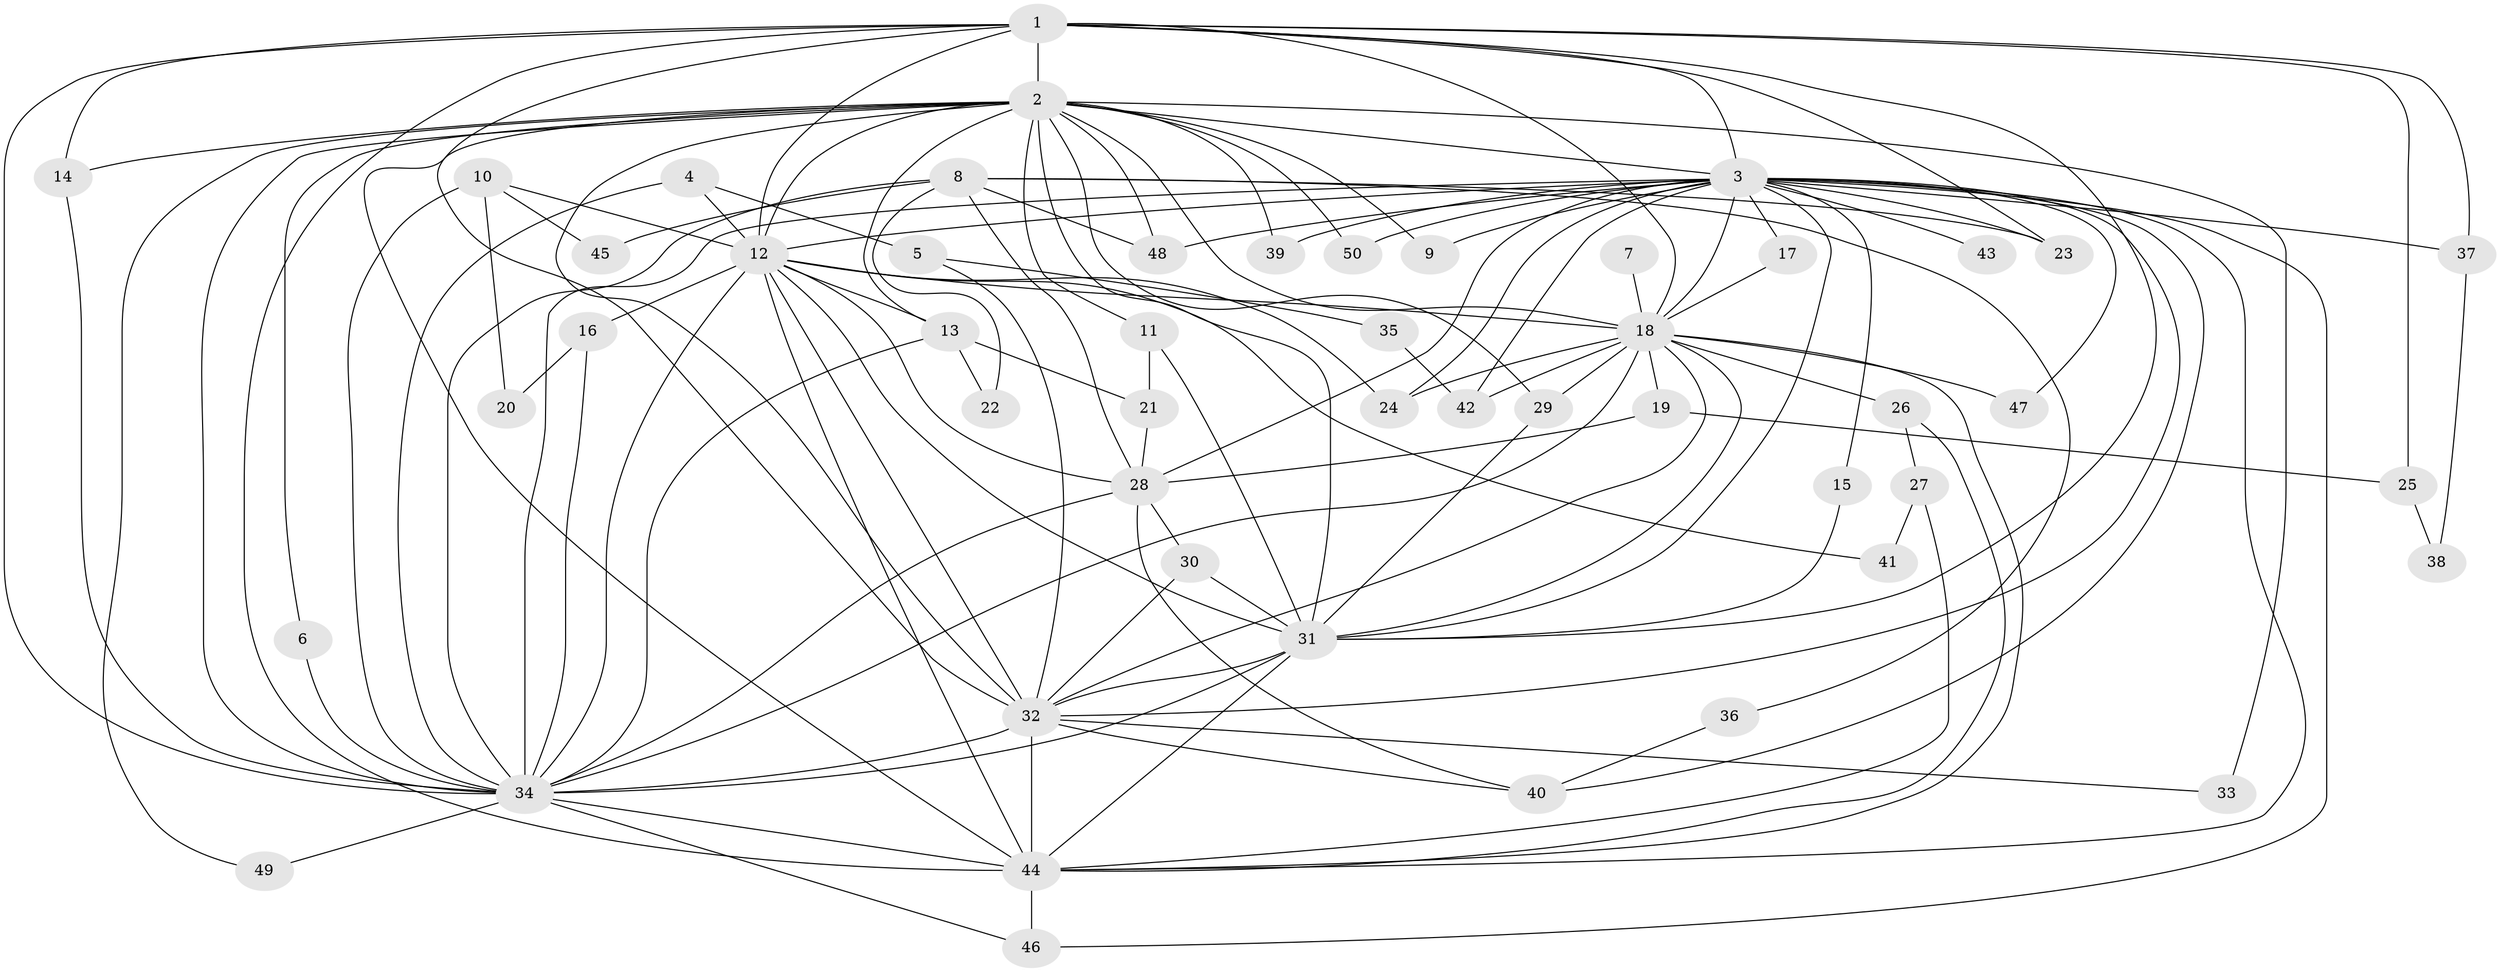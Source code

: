 // original degree distribution, {19: 0.014084507042253521, 22: 0.014084507042253521, 13: 0.028169014084507043, 27: 0.014084507042253521, 15: 0.04225352112676056, 21: 0.014084507042253521, 14: 0.014084507042253521, 3: 0.2676056338028169, 2: 0.5070422535211268, 8: 0.014084507042253521, 4: 0.056338028169014086, 7: 0.014084507042253521}
// Generated by graph-tools (version 1.1) at 2025/36/03/04/25 23:36:15]
// undirected, 50 vertices, 127 edges
graph export_dot {
  node [color=gray90,style=filled];
  1;
  2;
  3;
  4;
  5;
  6;
  7;
  8;
  9;
  10;
  11;
  12;
  13;
  14;
  15;
  16;
  17;
  18;
  19;
  20;
  21;
  22;
  23;
  24;
  25;
  26;
  27;
  28;
  29;
  30;
  31;
  32;
  33;
  34;
  35;
  36;
  37;
  38;
  39;
  40;
  41;
  42;
  43;
  44;
  45;
  46;
  47;
  48;
  49;
  50;
  1 -- 2 [weight=2.0];
  1 -- 3 [weight=1.0];
  1 -- 12 [weight=1.0];
  1 -- 14 [weight=1.0];
  1 -- 18 [weight=1.0];
  1 -- 23 [weight=1.0];
  1 -- 25 [weight=1.0];
  1 -- 31 [weight=1.0];
  1 -- 32 [weight=1.0];
  1 -- 34 [weight=1.0];
  1 -- 37 [weight=1.0];
  1 -- 44 [weight=1.0];
  2 -- 3 [weight=2.0];
  2 -- 6 [weight=1.0];
  2 -- 9 [weight=1.0];
  2 -- 11 [weight=1.0];
  2 -- 12 [weight=2.0];
  2 -- 13 [weight=1.0];
  2 -- 14 [weight=1.0];
  2 -- 18 [weight=2.0];
  2 -- 29 [weight=1.0];
  2 -- 31 [weight=2.0];
  2 -- 32 [weight=2.0];
  2 -- 33 [weight=1.0];
  2 -- 34 [weight=2.0];
  2 -- 39 [weight=1.0];
  2 -- 44 [weight=2.0];
  2 -- 48 [weight=1.0];
  2 -- 49 [weight=1.0];
  2 -- 50 [weight=1.0];
  3 -- 9 [weight=1.0];
  3 -- 12 [weight=1.0];
  3 -- 15 [weight=1.0];
  3 -- 17 [weight=1.0];
  3 -- 18 [weight=1.0];
  3 -- 23 [weight=1.0];
  3 -- 24 [weight=1.0];
  3 -- 28 [weight=1.0];
  3 -- 31 [weight=1.0];
  3 -- 32 [weight=1.0];
  3 -- 34 [weight=2.0];
  3 -- 37 [weight=1.0];
  3 -- 39 [weight=1.0];
  3 -- 40 [weight=1.0];
  3 -- 42 [weight=1.0];
  3 -- 43 [weight=1.0];
  3 -- 44 [weight=1.0];
  3 -- 46 [weight=1.0];
  3 -- 47 [weight=1.0];
  3 -- 48 [weight=1.0];
  3 -- 50 [weight=1.0];
  4 -- 5 [weight=1.0];
  4 -- 12 [weight=1.0];
  4 -- 34 [weight=1.0];
  5 -- 32 [weight=1.0];
  5 -- 35 [weight=1.0];
  6 -- 34 [weight=1.0];
  7 -- 18 [weight=1.0];
  8 -- 22 [weight=1.0];
  8 -- 23 [weight=1.0];
  8 -- 28 [weight=1.0];
  8 -- 34 [weight=1.0];
  8 -- 36 [weight=1.0];
  8 -- 45 [weight=1.0];
  8 -- 48 [weight=1.0];
  10 -- 12 [weight=1.0];
  10 -- 20 [weight=1.0];
  10 -- 34 [weight=1.0];
  10 -- 45 [weight=1.0];
  11 -- 21 [weight=1.0];
  11 -- 31 [weight=1.0];
  12 -- 13 [weight=1.0];
  12 -- 16 [weight=1.0];
  12 -- 18 [weight=2.0];
  12 -- 24 [weight=1.0];
  12 -- 28 [weight=1.0];
  12 -- 31 [weight=3.0];
  12 -- 32 [weight=2.0];
  12 -- 34 [weight=2.0];
  12 -- 41 [weight=1.0];
  12 -- 44 [weight=1.0];
  13 -- 21 [weight=1.0];
  13 -- 22 [weight=1.0];
  13 -- 34 [weight=1.0];
  14 -- 34 [weight=1.0];
  15 -- 31 [weight=1.0];
  16 -- 20 [weight=1.0];
  16 -- 34 [weight=1.0];
  17 -- 18 [weight=1.0];
  18 -- 19 [weight=1.0];
  18 -- 24 [weight=1.0];
  18 -- 26 [weight=1.0];
  18 -- 29 [weight=1.0];
  18 -- 31 [weight=1.0];
  18 -- 32 [weight=1.0];
  18 -- 34 [weight=1.0];
  18 -- 42 [weight=1.0];
  18 -- 44 [weight=1.0];
  18 -- 47 [weight=1.0];
  19 -- 25 [weight=1.0];
  19 -- 28 [weight=1.0];
  21 -- 28 [weight=1.0];
  25 -- 38 [weight=1.0];
  26 -- 27 [weight=1.0];
  26 -- 44 [weight=1.0];
  27 -- 41 [weight=1.0];
  27 -- 44 [weight=1.0];
  28 -- 30 [weight=1.0];
  28 -- 34 [weight=1.0];
  28 -- 40 [weight=1.0];
  29 -- 31 [weight=1.0];
  30 -- 31 [weight=1.0];
  30 -- 32 [weight=1.0];
  31 -- 32 [weight=1.0];
  31 -- 34 [weight=1.0];
  31 -- 44 [weight=1.0];
  32 -- 33 [weight=1.0];
  32 -- 34 [weight=1.0];
  32 -- 40 [weight=1.0];
  32 -- 44 [weight=2.0];
  34 -- 44 [weight=1.0];
  34 -- 46 [weight=1.0];
  34 -- 49 [weight=1.0];
  35 -- 42 [weight=1.0];
  36 -- 40 [weight=1.0];
  37 -- 38 [weight=1.0];
  44 -- 46 [weight=1.0];
}
